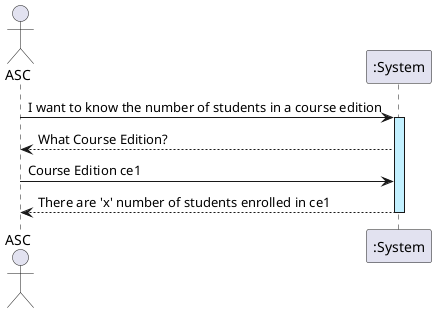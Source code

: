 @startuml
actor ASC
participant ":System" as System

ASC -> System ++ #application: I want to know the number of students in a course edition
System --> ASC: What Course Edition?
ASC -> System: Course Edition ce1
System --> ASC : There are 'x' number of students enrolled in ce1
deactivate



@enduml